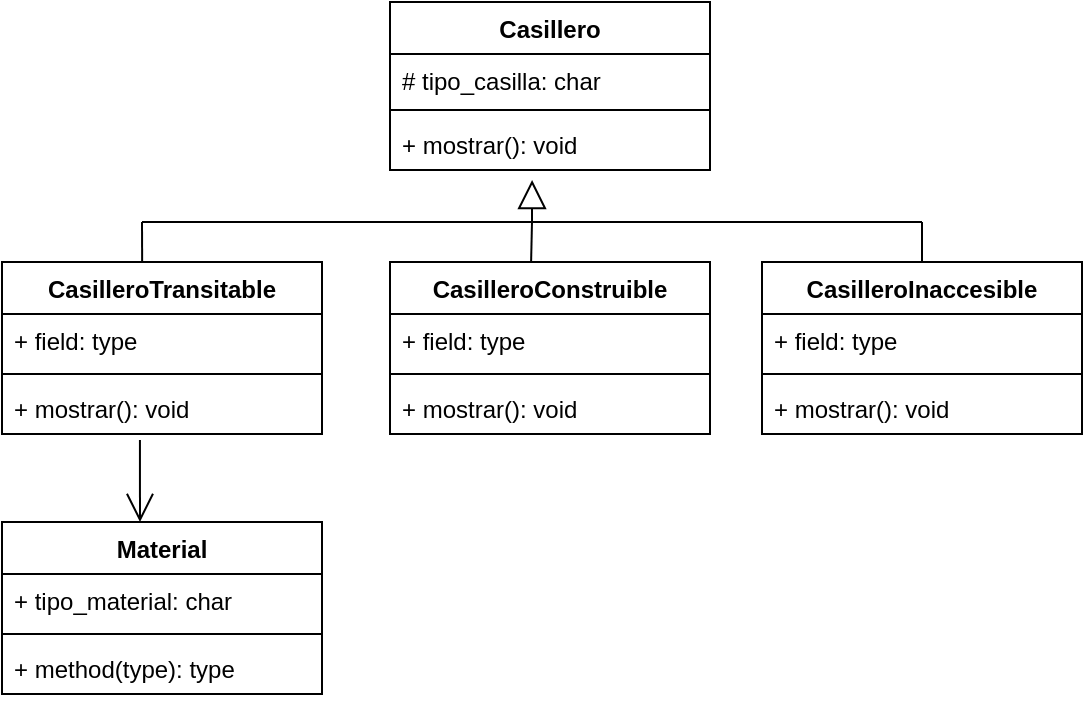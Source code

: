 <mxfile version="15.6.6" type="github"><diagram id="vtUZB4rt0rUGcdrNbonA" name="Page-1"><mxGraphModel dx="868" dy="450" grid="1" gridSize="10" guides="1" tooltips="1" connect="0" arrows="1" fold="1" page="1" pageScale="1" pageWidth="827" pageHeight="1169" math="0" shadow="0"><root><mxCell id="0"/><mxCell id="1" parent="0"/><mxCell id="fppJg848sd56GSfXP1r1-1" value="Casillero" style="swimlane;fontStyle=1;align=center;verticalAlign=top;childLayout=stackLayout;horizontal=1;startSize=26;horizontalStack=0;resizeParent=1;resizeParentMax=0;resizeLast=0;collapsible=1;marginBottom=0;fillColor=default;strokeColor=default;fontColor=default;" parent="1" vertex="1"><mxGeometry x="334" y="20" width="160" height="84" as="geometry"/></mxCell><mxCell id="fppJg848sd56GSfXP1r1-2" value="# tipo_casilla: char&#10;" style="text;strokeColor=none;fillColor=none;align=left;verticalAlign=top;spacingLeft=4;spacingRight=4;overflow=hidden;rotatable=0;points=[[0,0.5],[1,0.5]];portConstraint=eastwest;fontColor=default;" parent="fppJg848sd56GSfXP1r1-1" vertex="1"><mxGeometry y="26" width="160" height="24" as="geometry"/></mxCell><mxCell id="fppJg848sd56GSfXP1r1-3" value="" style="line;strokeWidth=1;fillColor=none;align=left;verticalAlign=middle;spacingTop=-1;spacingLeft=3;spacingRight=3;rotatable=0;labelPosition=right;points=[];portConstraint=eastwest;" parent="fppJg848sd56GSfXP1r1-1" vertex="1"><mxGeometry y="50" width="160" height="8" as="geometry"/></mxCell><mxCell id="fppJg848sd56GSfXP1r1-4" value="+ mostrar(): void" style="text;strokeColor=none;fillColor=none;align=left;verticalAlign=top;spacingLeft=4;spacingRight=4;overflow=hidden;rotatable=0;points=[[0,0.5],[1,0.5]];portConstraint=eastwest;fontColor=default;" parent="fppJg848sd56GSfXP1r1-1" vertex="1"><mxGeometry y="58" width="160" height="26" as="geometry"/></mxCell><mxCell id="fppJg848sd56GSfXP1r1-13" value="CasilleroTransitable" style="swimlane;fontStyle=1;align=center;verticalAlign=top;childLayout=stackLayout;horizontal=1;startSize=26;horizontalStack=0;resizeParent=1;resizeParentMax=0;resizeLast=0;collapsible=1;marginBottom=0;fontColor=default;strokeColor=default;fillColor=default;" parent="1" vertex="1"><mxGeometry x="140" y="150" width="160" height="86" as="geometry"/></mxCell><mxCell id="fppJg848sd56GSfXP1r1-14" value="+ field: type" style="text;strokeColor=none;fillColor=none;align=left;verticalAlign=top;spacingLeft=4;spacingRight=4;overflow=hidden;rotatable=0;points=[[0,0.5],[1,0.5]];portConstraint=eastwest;fontColor=default;" parent="fppJg848sd56GSfXP1r1-13" vertex="1"><mxGeometry y="26" width="160" height="26" as="geometry"/></mxCell><mxCell id="fppJg848sd56GSfXP1r1-15" value="" style="line;strokeWidth=1;fillColor=none;align=left;verticalAlign=middle;spacingTop=-1;spacingLeft=3;spacingRight=3;rotatable=0;labelPosition=right;points=[];portConstraint=eastwest;fontColor=default;" parent="fppJg848sd56GSfXP1r1-13" vertex="1"><mxGeometry y="52" width="160" height="8" as="geometry"/></mxCell><mxCell id="fppJg848sd56GSfXP1r1-16" value="+ mostrar(): void" style="text;strokeColor=none;fillColor=none;align=left;verticalAlign=top;spacingLeft=4;spacingRight=4;overflow=hidden;rotatable=0;points=[[0,0.5],[1,0.5]];portConstraint=eastwest;fontColor=default;" parent="fppJg848sd56GSfXP1r1-13" vertex="1"><mxGeometry y="60" width="160" height="26" as="geometry"/></mxCell><mxCell id="fppJg848sd56GSfXP1r1-17" value="CasilleroConstruible" style="swimlane;fontStyle=1;align=center;verticalAlign=top;childLayout=stackLayout;horizontal=1;startSize=26;horizontalStack=0;resizeParent=1;resizeParentMax=0;resizeLast=0;collapsible=1;marginBottom=0;fontColor=default;strokeColor=default;fillColor=default;" parent="1" vertex="1"><mxGeometry x="334" y="150" width="160" height="86" as="geometry"/></mxCell><mxCell id="fppJg848sd56GSfXP1r1-18" value="+ field: type" style="text;strokeColor=none;fillColor=none;align=left;verticalAlign=top;spacingLeft=4;spacingRight=4;overflow=hidden;rotatable=0;points=[[0,0.5],[1,0.5]];portConstraint=eastwest;fontColor=default;" parent="fppJg848sd56GSfXP1r1-17" vertex="1"><mxGeometry y="26" width="160" height="26" as="geometry"/></mxCell><mxCell id="fppJg848sd56GSfXP1r1-19" value="" style="line;strokeWidth=1;fillColor=none;align=left;verticalAlign=middle;spacingTop=-1;spacingLeft=3;spacingRight=3;rotatable=0;labelPosition=right;points=[];portConstraint=eastwest;fontColor=default;" parent="fppJg848sd56GSfXP1r1-17" vertex="1"><mxGeometry y="52" width="160" height="8" as="geometry"/></mxCell><mxCell id="fppJg848sd56GSfXP1r1-20" value="+ mostrar(): void" style="text;strokeColor=none;fillColor=none;align=left;verticalAlign=top;spacingLeft=4;spacingRight=4;overflow=hidden;rotatable=0;points=[[0,0.5],[1,0.5]];portConstraint=eastwest;fontColor=default;" parent="fppJg848sd56GSfXP1r1-17" vertex="1"><mxGeometry y="60" width="160" height="26" as="geometry"/></mxCell><mxCell id="fppJg848sd56GSfXP1r1-21" value="CasilleroInaccesible" style="swimlane;fontStyle=1;align=center;verticalAlign=top;childLayout=stackLayout;horizontal=1;startSize=26;horizontalStack=0;resizeParent=1;resizeParentMax=0;resizeLast=0;collapsible=1;marginBottom=0;fontColor=default;strokeColor=default;fillColor=default;" parent="1" vertex="1"><mxGeometry x="520" y="150" width="160" height="86" as="geometry"/></mxCell><mxCell id="fppJg848sd56GSfXP1r1-22" value="+ field: type" style="text;strokeColor=none;fillColor=none;align=left;verticalAlign=top;spacingLeft=4;spacingRight=4;overflow=hidden;rotatable=0;points=[[0,0.5],[1,0.5]];portConstraint=eastwest;fontColor=default;" parent="fppJg848sd56GSfXP1r1-21" vertex="1"><mxGeometry y="26" width="160" height="26" as="geometry"/></mxCell><mxCell id="fppJg848sd56GSfXP1r1-23" value="" style="line;strokeWidth=1;fillColor=none;align=left;verticalAlign=middle;spacingTop=-1;spacingLeft=3;spacingRight=3;rotatable=0;labelPosition=right;points=[];portConstraint=eastwest;fontColor=default;" parent="fppJg848sd56GSfXP1r1-21" vertex="1"><mxGeometry y="52" width="160" height="8" as="geometry"/></mxCell><mxCell id="fppJg848sd56GSfXP1r1-24" value="+ mostrar(): void" style="text;strokeColor=none;fillColor=none;align=left;verticalAlign=top;spacingLeft=4;spacingRight=4;overflow=hidden;rotatable=0;points=[[0,0.5],[1,0.5]];portConstraint=eastwest;fontColor=default;" parent="fppJg848sd56GSfXP1r1-21" vertex="1"><mxGeometry y="60" width="160" height="26" as="geometry"/></mxCell><mxCell id="fppJg848sd56GSfXP1r1-30" value="" style="endArrow=block;endFill=0;endSize=12;html=1;rounded=0;labelBackgroundColor=default;fontColor=default;strokeColor=default;entryX=0.444;entryY=1.192;entryDx=0;entryDy=0;entryPerimeter=0;" parent="1" target="fppJg848sd56GSfXP1r1-4" edge="1"><mxGeometry width="160" relative="1" as="geometry"><mxPoint x="405" y="130" as="sourcePoint"/><mxPoint x="470" y="300" as="targetPoint"/></mxGeometry></mxCell><mxCell id="fppJg848sd56GSfXP1r1-32" value="" style="endArrow=none;html=1;rounded=0;labelBackgroundColor=default;fontColor=default;strokeColor=default;" parent="1" edge="1"><mxGeometry width="50" height="50" relative="1" as="geometry"><mxPoint x="210" y="130" as="sourcePoint"/><mxPoint x="600" y="130" as="targetPoint"/></mxGeometry></mxCell><mxCell id="fppJg848sd56GSfXP1r1-33" value="" style="endArrow=none;html=1;rounded=0;labelBackgroundColor=default;fontColor=default;strokeColor=default;exitX=0.438;exitY=0;exitDx=0;exitDy=0;exitPerimeter=0;" parent="1" source="fppJg848sd56GSfXP1r1-13" edge="1"><mxGeometry width="50" height="50" relative="1" as="geometry"><mxPoint x="330" y="200" as="sourcePoint"/><mxPoint x="210" y="130" as="targetPoint"/></mxGeometry></mxCell><mxCell id="fppJg848sd56GSfXP1r1-37" value="" style="endArrow=none;html=1;rounded=0;labelBackgroundColor=default;fontColor=default;strokeColor=default;exitX=0.5;exitY=0;exitDx=0;exitDy=0;" parent="1" source="fppJg848sd56GSfXP1r1-21" edge="1"><mxGeometry width="50" height="50" relative="1" as="geometry"><mxPoint x="520" y="200" as="sourcePoint"/><mxPoint x="600" y="130" as="targetPoint"/></mxGeometry></mxCell><mxCell id="fppJg848sd56GSfXP1r1-40" value="" style="endArrow=none;html=1;rounded=0;labelBackgroundColor=default;fontColor=default;strokeColor=default;targetPerimeterSpacing=10;exitX=0.441;exitY=-0.003;exitDx=0;exitDy=0;exitPerimeter=0;" parent="1" source="fppJg848sd56GSfXP1r1-17" edge="1"><mxGeometry width="50" height="50" relative="1" as="geometry"><mxPoint x="380" y="170" as="sourcePoint"/><mxPoint x="405" y="130" as="targetPoint"/></mxGeometry></mxCell><mxCell id="fppJg848sd56GSfXP1r1-41" value="Material" style="swimlane;fontStyle=1;align=center;verticalAlign=top;childLayout=stackLayout;horizontal=1;startSize=26;horizontalStack=0;resizeParent=1;resizeParentMax=0;resizeLast=0;collapsible=1;marginBottom=0;fontColor=default;strokeColor=default;fillColor=default;" parent="1" vertex="1"><mxGeometry x="140" y="280" width="160" height="86" as="geometry"/></mxCell><mxCell id="fppJg848sd56GSfXP1r1-42" value="+ tipo_material: char" style="text;strokeColor=none;fillColor=none;align=left;verticalAlign=top;spacingLeft=4;spacingRight=4;overflow=hidden;rotatable=0;points=[[0,0.5],[1,0.5]];portConstraint=eastwest;fontColor=default;" parent="fppJg848sd56GSfXP1r1-41" vertex="1"><mxGeometry y="26" width="160" height="26" as="geometry"/></mxCell><mxCell id="fppJg848sd56GSfXP1r1-43" value="" style="line;strokeWidth=1;fillColor=none;align=left;verticalAlign=middle;spacingTop=-1;spacingLeft=3;spacingRight=3;rotatable=0;labelPosition=right;points=[];portConstraint=eastwest;fontColor=default;" parent="fppJg848sd56GSfXP1r1-41" vertex="1"><mxGeometry y="52" width="160" height="8" as="geometry"/></mxCell><mxCell id="fppJg848sd56GSfXP1r1-44" value="+ method(type): type" style="text;strokeColor=none;fillColor=none;align=left;verticalAlign=top;spacingLeft=4;spacingRight=4;overflow=hidden;rotatable=0;points=[[0,0.5],[1,0.5]];portConstraint=eastwest;fontColor=default;" parent="fppJg848sd56GSfXP1r1-41" vertex="1"><mxGeometry y="60" width="160" height="26" as="geometry"/></mxCell><mxCell id="fppJg848sd56GSfXP1r1-48" value="" style="endArrow=open;endFill=1;endSize=12;html=1;rounded=0;labelBackgroundColor=default;fontColor=default;targetPerimeterSpacing=10;strokeColor=default;exitX=0.431;exitY=1.115;exitDx=0;exitDy=0;exitPerimeter=0;" parent="1" source="fppJg848sd56GSfXP1r1-16" edge="1"><mxGeometry width="160" relative="1" as="geometry"><mxPoint x="320" y="300" as="sourcePoint"/><mxPoint x="209" y="280" as="targetPoint"/></mxGeometry></mxCell></root></mxGraphModel></diagram></mxfile>